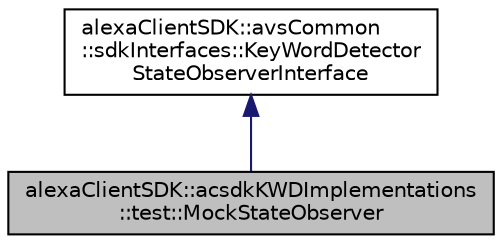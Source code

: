 digraph "alexaClientSDK::acsdkKWDImplementations::test::MockStateObserver"
{
 // LATEX_PDF_SIZE
  edge [fontname="Helvetica",fontsize="10",labelfontname="Helvetica",labelfontsize="10"];
  node [fontname="Helvetica",fontsize="10",shape=record];
  Node1 [label="alexaClientSDK::acsdkKWDImplementations\l::test::MockStateObserver",height=0.2,width=0.4,color="black", fillcolor="grey75", style="filled", fontcolor="black",tooltip="A test observer that mocks out the KeyWordDetectorStateObserverInterface#onStateChanged() call."];
  Node2 -> Node1 [dir="back",color="midnightblue",fontsize="10",style="solid",fontname="Helvetica"];
  Node2 [label="alexaClientSDK::avsCommon\l::sdkInterfaces::KeyWordDetector\lStateObserverInterface",height=0.2,width=0.4,color="black", fillcolor="white", style="filled",URL="$classalexa_client_s_d_k_1_1avs_common_1_1sdk_interfaces_1_1_key_word_detector_state_observer_interface.html",tooltip=" "];
}
